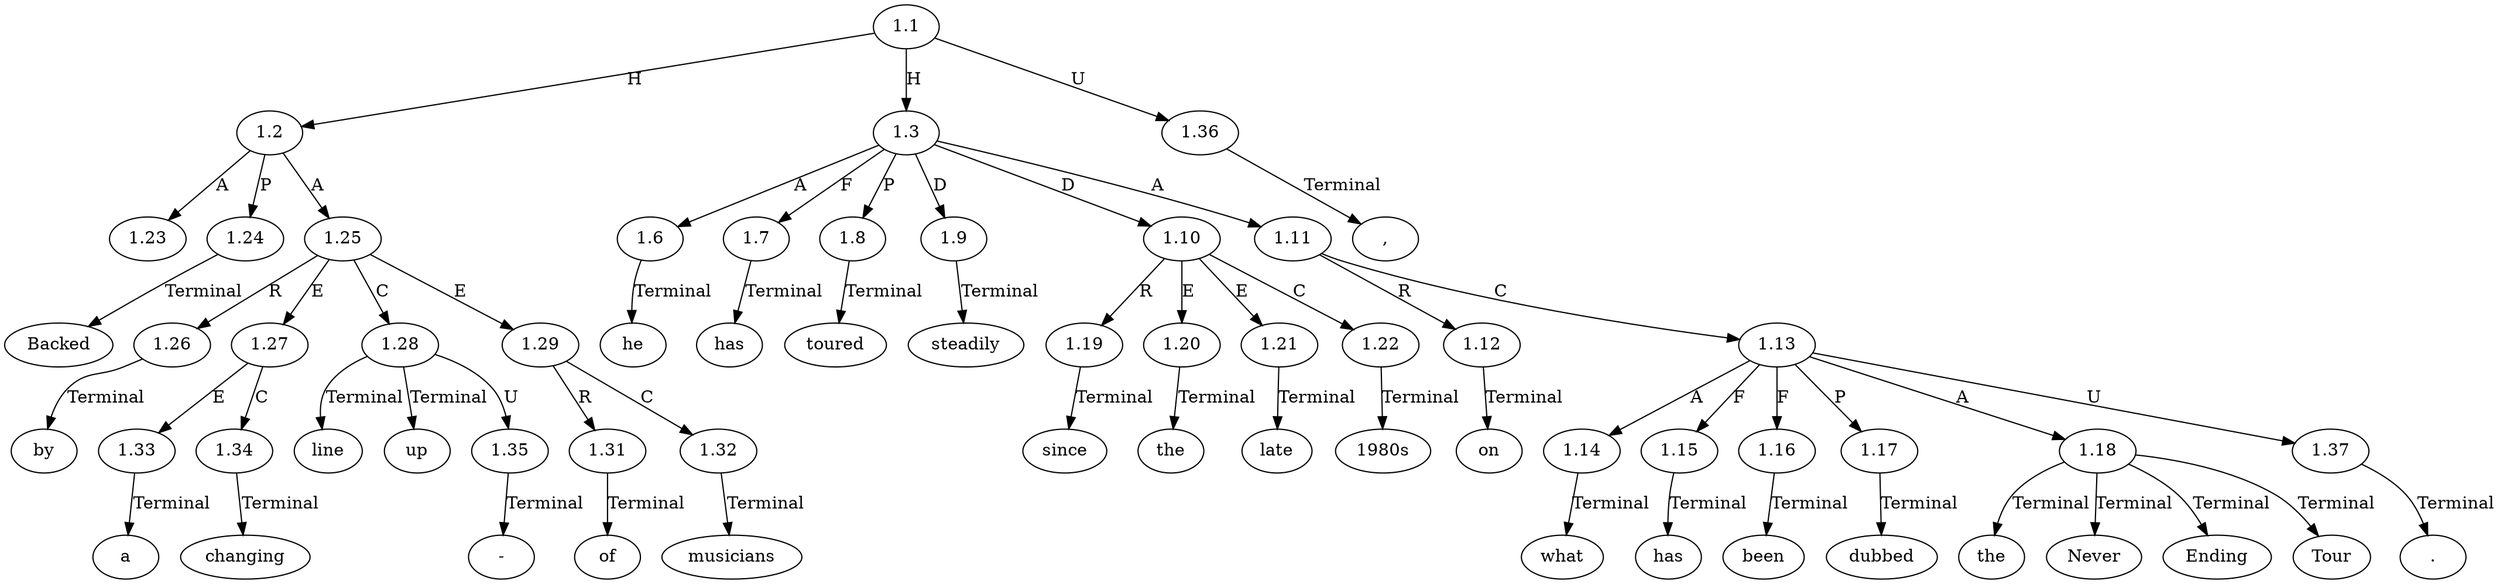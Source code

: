 // Graph
digraph {
	0.1 [label=Backed ordering=out]
	0.10 [label="," ordering=out]
	0.11 [label=he ordering=out]
	0.12 [label=has ordering=out]
	0.13 [label=toured ordering=out]
	0.14 [label=steadily ordering=out]
	0.15 [label=since ordering=out]
	0.16 [label=the ordering=out]
	0.17 [label=late ordering=out]
	0.18 [label="1980s" ordering=out]
	0.19 [label=on ordering=out]
	0.2 [label=by ordering=out]
	0.20 [label=what ordering=out]
	0.21 [label=has ordering=out]
	0.22 [label=been ordering=out]
	0.23 [label=dubbed ordering=out]
	0.24 [label=the ordering=out]
	0.25 [label=Never ordering=out]
	0.26 [label=Ending ordering=out]
	0.27 [label=Tour ordering=out]
	0.28 [label="." ordering=out]
	0.3 [label=a ordering=out]
	0.4 [label=changing ordering=out]
	0.5 [label=line ordering=out]
	0.6 [label="-" ordering=out]
	0.7 [label=up ordering=out]
	0.8 [label=of ordering=out]
	0.9 [label=musicians ordering=out]
	1.1 [label=1.1 ordering=out]
	1.2 [label=1.2 ordering=out]
	1.3 [label=1.3 ordering=out]
	1.6 [label=1.6 ordering=out]
	1.7 [label=1.7 ordering=out]
	1.8 [label=1.8 ordering=out]
	1.9 [label=1.9 ordering=out]
	1.10 [label=1.10 ordering=out]
	1.11 [label=1.11 ordering=out]
	1.12 [label=1.12 ordering=out]
	1.13 [label=1.13 ordering=out]
	1.14 [label=1.14 ordering=out]
	1.15 [label=1.15 ordering=out]
	1.16 [label=1.16 ordering=out]
	1.17 [label=1.17 ordering=out]
	1.18 [label=1.18 ordering=out]
	1.19 [label=1.19 ordering=out]
	1.20 [label=1.20 ordering=out]
	1.21 [label=1.21 ordering=out]
	1.22 [label=1.22 ordering=out]
	1.23 [label=1.23 ordering=out]
	1.24 [label=1.24 ordering=out]
	1.25 [label=1.25 ordering=out]
	1.26 [label=1.26 ordering=out]
	1.27 [label=1.27 ordering=out]
	1.28 [label=1.28 ordering=out]
	1.29 [label=1.29 ordering=out]
	1.31 [label=1.31 ordering=out]
	1.32 [label=1.32 ordering=out]
	1.33 [label=1.33 ordering=out]
	1.34 [label=1.34 ordering=out]
	1.35 [label=1.35 ordering=out]
	1.36 [label=1.36 ordering=out]
	1.37 [label=1.37 ordering=out]
	1.1 -> 1.2 [label=H ordering=out]
	1.1 -> 1.3 [label=H ordering=out]
	1.1 -> 1.36 [label=U ordering=out]
	1.2 -> 1.23 [label=A ordering=out]
	1.2 -> 1.24 [label=P ordering=out]
	1.2 -> 1.25 [label=A ordering=out]
	1.3 -> 1.6 [label=A ordering=out]
	1.3 -> 1.7 [label=F ordering=out]
	1.3 -> 1.8 [label=P ordering=out]
	1.3 -> 1.9 [label=D ordering=out]
	1.3 -> 1.10 [label=D ordering=out]
	1.3 -> 1.11 [label=A ordering=out]
	1.6 -> 0.11 [label=Terminal ordering=out]
	1.7 -> 0.12 [label=Terminal ordering=out]
	1.8 -> 0.13 [label=Terminal ordering=out]
	1.9 -> 0.14 [label=Terminal ordering=out]
	1.10 -> 1.19 [label=R ordering=out]
	1.10 -> 1.20 [label=E ordering=out]
	1.10 -> 1.21 [label=E ordering=out]
	1.10 -> 1.22 [label=C ordering=out]
	1.11 -> 1.12 [label=R ordering=out]
	1.11 -> 1.13 [label=C ordering=out]
	1.12 -> 0.19 [label=Terminal ordering=out]
	1.13 -> 1.14 [label=A ordering=out]
	1.13 -> 1.15 [label=F ordering=out]
	1.13 -> 1.16 [label=F ordering=out]
	1.13 -> 1.17 [label=P ordering=out]
	1.13 -> 1.18 [label=A ordering=out]
	1.13 -> 1.37 [label=U ordering=out]
	1.14 -> 0.20 [label=Terminal ordering=out]
	1.15 -> 0.21 [label=Terminal ordering=out]
	1.16 -> 0.22 [label=Terminal ordering=out]
	1.17 -> 0.23 [label=Terminal ordering=out]
	1.18 -> 0.24 [label=Terminal ordering=out]
	1.18 -> 0.25 [label=Terminal ordering=out]
	1.18 -> 0.26 [label=Terminal ordering=out]
	1.18 -> 0.27 [label=Terminal ordering=out]
	1.19 -> 0.15 [label=Terminal ordering=out]
	1.20 -> 0.16 [label=Terminal ordering=out]
	1.21 -> 0.17 [label=Terminal ordering=out]
	1.22 -> 0.18 [label=Terminal ordering=out]
	1.24 -> 0.1 [label=Terminal ordering=out]
	1.25 -> 1.26 [label=R ordering=out]
	1.25 -> 1.27 [label=E ordering=out]
	1.25 -> 1.28 [label=C ordering=out]
	1.25 -> 1.29 [label=E ordering=out]
	1.26 -> 0.2 [label=Terminal ordering=out]
	1.27 -> 1.33 [label=E ordering=out]
	1.27 -> 1.34 [label=C ordering=out]
	1.28 -> 0.5 [label=Terminal ordering=out]
	1.28 -> 0.7 [label=Terminal ordering=out]
	1.28 -> 1.35 [label=U ordering=out]
	1.29 -> 1.31 [label=R ordering=out]
	1.29 -> 1.32 [label=C ordering=out]
	1.31 -> 0.8 [label=Terminal ordering=out]
	1.32 -> 0.9 [label=Terminal ordering=out]
	1.33 -> 0.3 [label=Terminal ordering=out]
	1.34 -> 0.4 [label=Terminal ordering=out]
	1.35 -> 0.6 [label=Terminal ordering=out]
	1.36 -> 0.10 [label=Terminal ordering=out]
	1.37 -> 0.28 [label=Terminal ordering=out]
}
